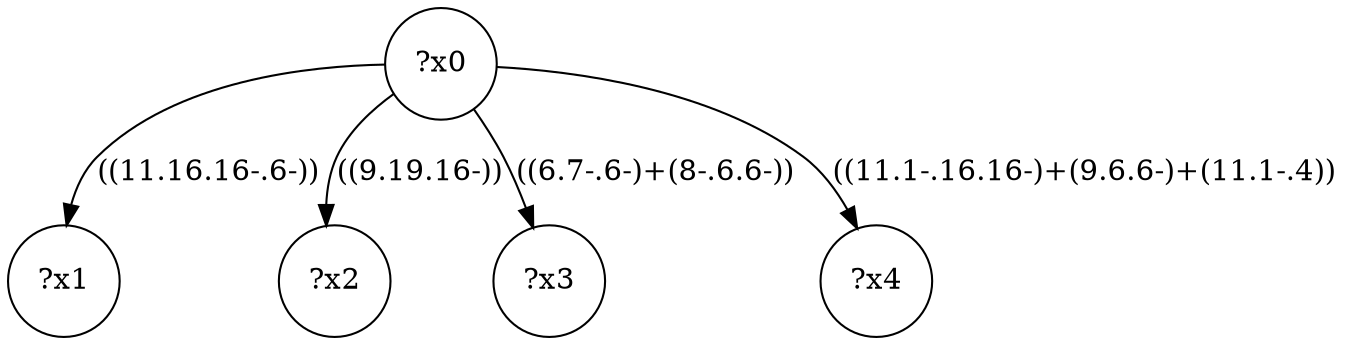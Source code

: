 digraph g {
	x0 [shape=circle, label="?x0"];
	x1 [shape=circle, label="?x1"];
	x0 -> x1 [label="((11.16.16-.6-))"];
	x2 [shape=circle, label="?x2"];
	x0 -> x2 [label="((9.19.16-))"];
	x3 [shape=circle, label="?x3"];
	x0 -> x3 [label="((6.7-.6-)+(8-.6.6-))"];
	x4 [shape=circle, label="?x4"];
	x0 -> x4 [label="((11.1-.16.16-)+(9.6.6-)+(11.1-.4))"];
}
